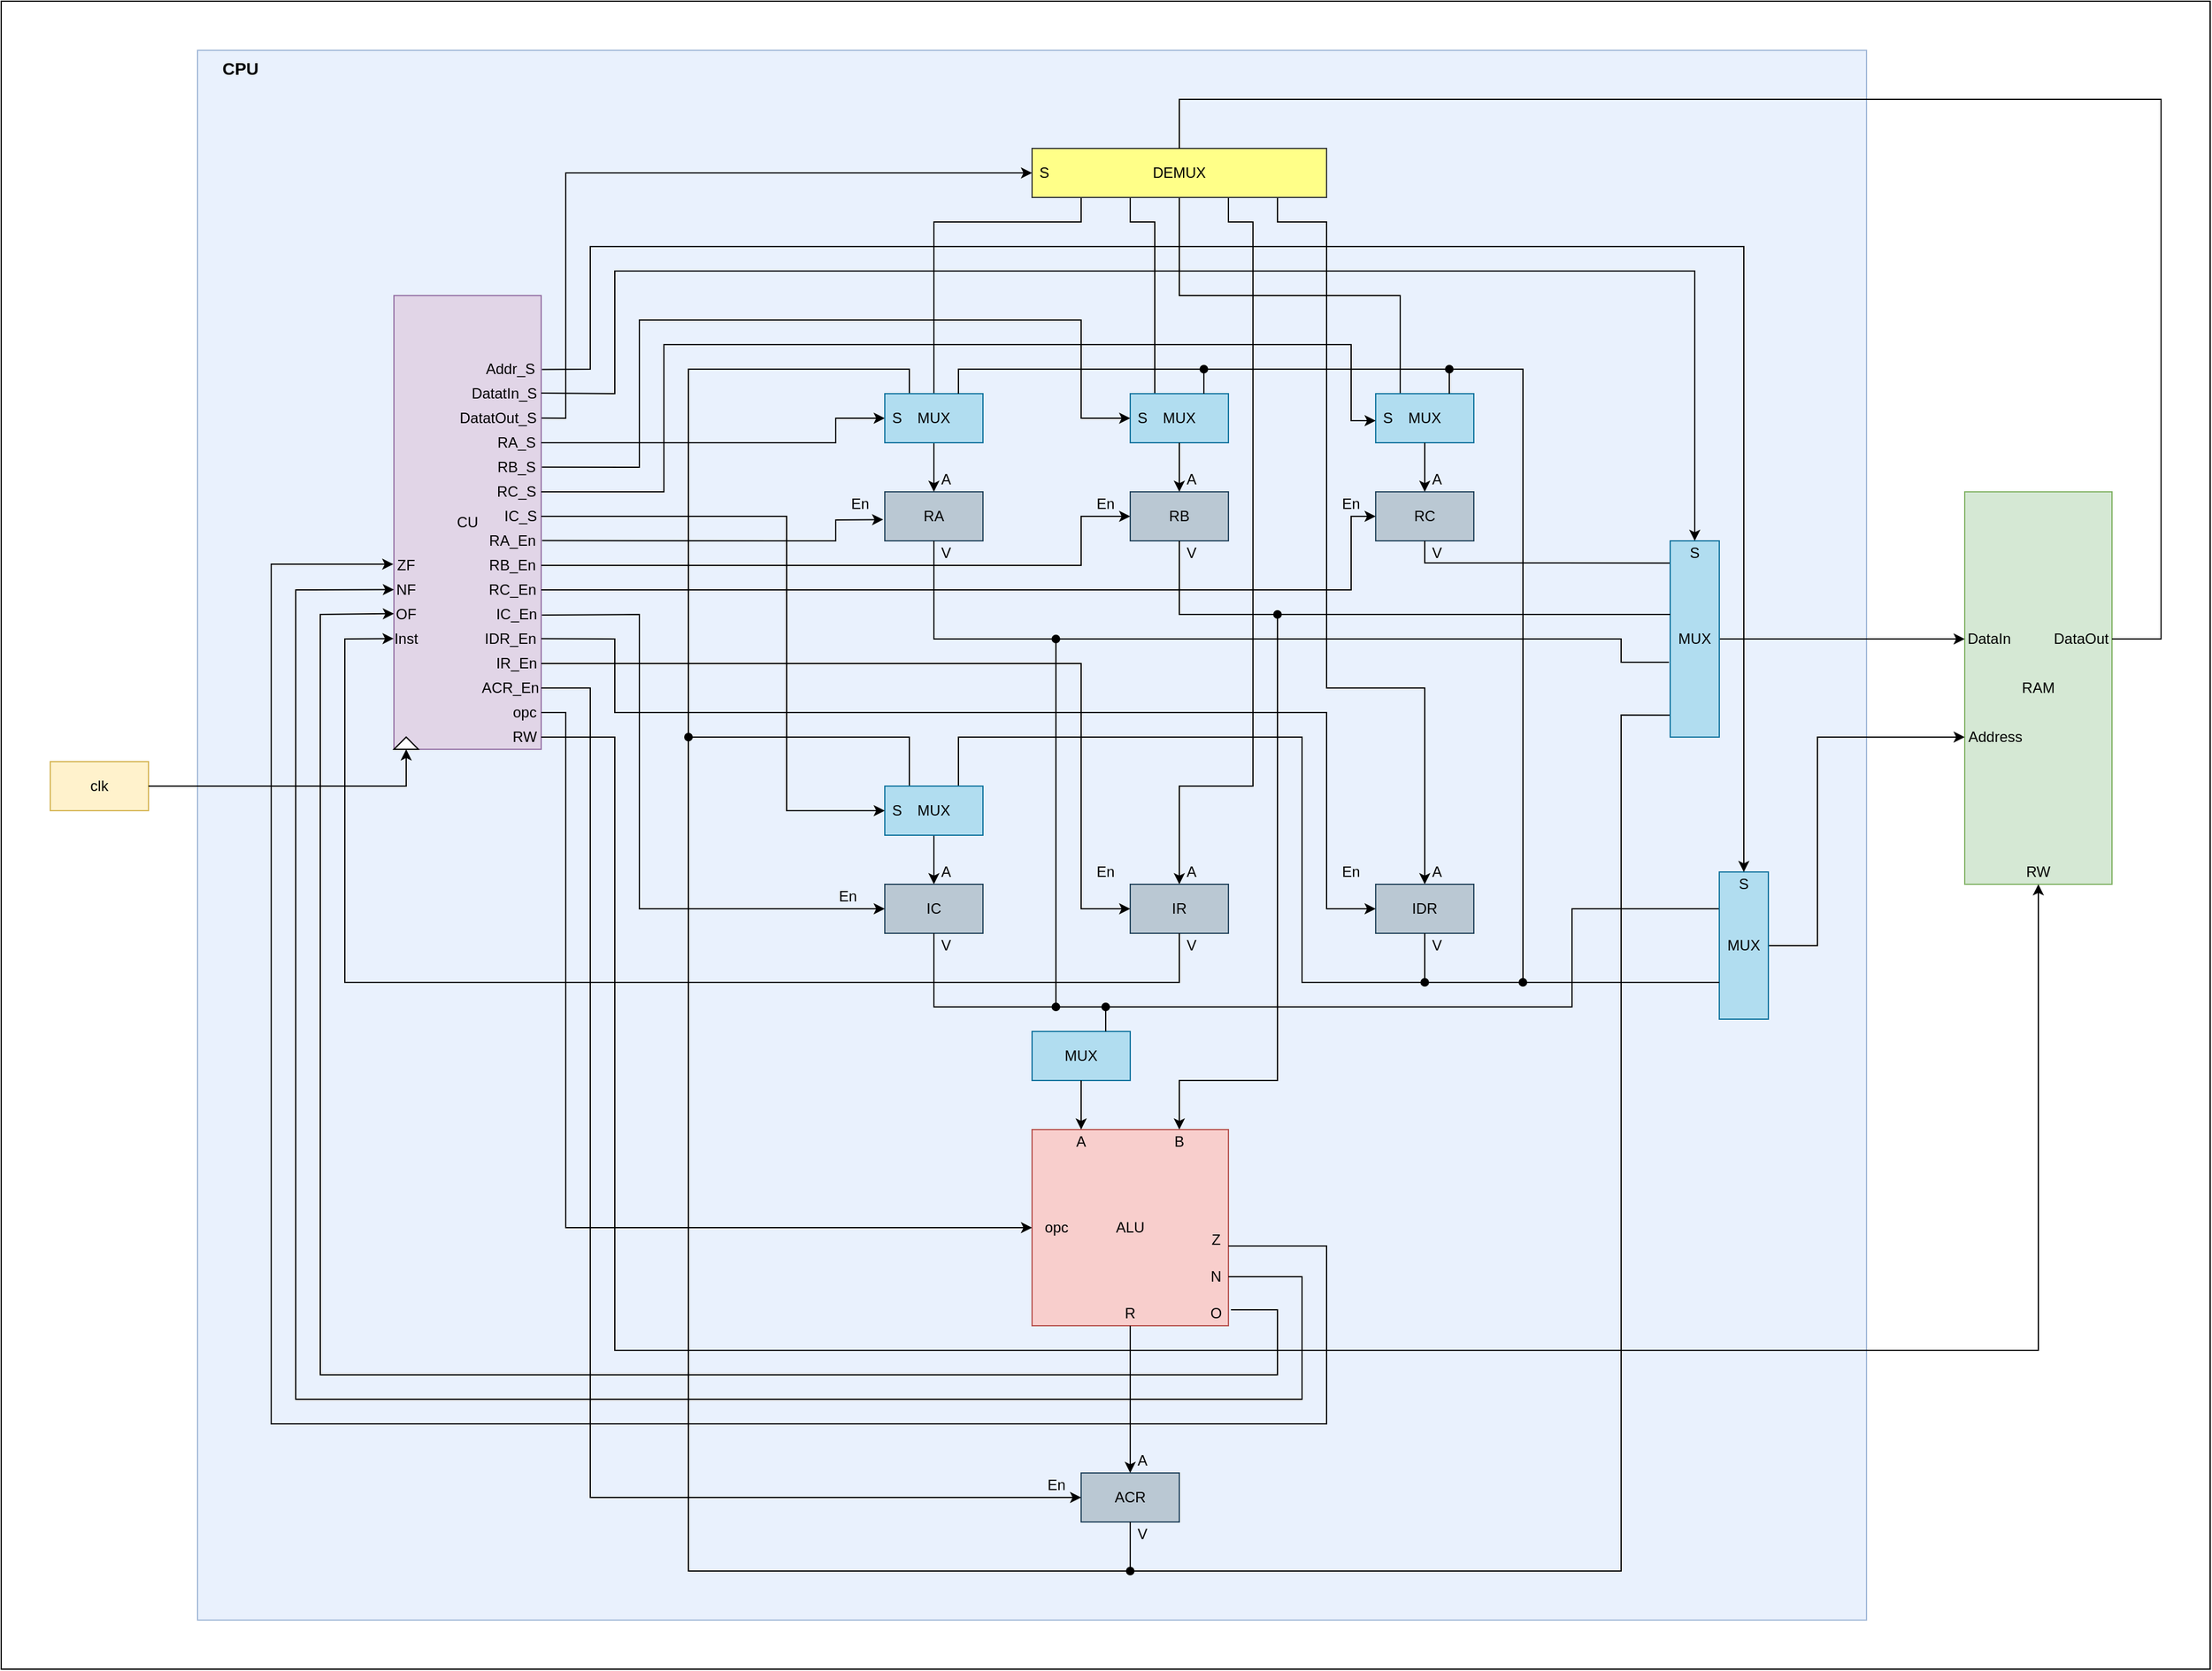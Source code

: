 <mxfile version="13.10.8" type="device"><diagram id="ryRz4POk_qp3t2i8IfM6" name="Page-1"><mxGraphModel dx="3731" dy="3226" grid="1" gridSize="10" guides="1" tooltips="1" connect="1" arrows="1" fold="1" page="1" pageScale="2" pageWidth="850" pageHeight="1100" math="0" shadow="0"><root><mxCell id="0"/><mxCell id="1" parent="0"/><mxCell id="fBEWL9ri3IQQsQJzQIdk-191" value="" style="rounded=0;whiteSpace=wrap;html=1;fillColor=none;gradientColor=none;" parent="1" vertex="1"><mxGeometry x="-200" y="-200" width="1800" height="1360" as="geometry"/></mxCell><mxCell id="fBEWL9ri3IQQsQJzQIdk-189" value="" style="rounded=0;whiteSpace=wrap;html=1;fillColor=#dae8fc;strokeColor=#6c8ebf;opacity=60;" parent="1" vertex="1"><mxGeometry x="-40" y="-160" width="1360" height="1280" as="geometry"/></mxCell><mxCell id="fBEWL9ri3IQQsQJzQIdk-173" value="" style="rounded=0;whiteSpace=wrap;html=1;fillColor=#fff2cc;strokeColor=#d6b656;" parent="1" vertex="1"><mxGeometry x="-160" y="420" width="80" height="40" as="geometry"/></mxCell><mxCell id="fBEWL9ri3IQQsQJzQIdk-1" value="" style="rounded=0;whiteSpace=wrap;html=1;fillColor=#e1d5e7;strokeColor=#9673a6;" parent="1" vertex="1"><mxGeometry x="120" y="40" width="120" height="370" as="geometry"/></mxCell><mxCell id="fBEWL9ri3IQQsQJzQIdk-2" value="CU" style="text;html=1;strokeColor=none;fillColor=none;align=center;verticalAlign=middle;whiteSpace=wrap;rounded=0;" parent="1" vertex="1"><mxGeometry x="160" y="215" width="40" height="20" as="geometry"/></mxCell><mxCell id="fBEWL9ri3IQQsQJzQIdk-3" value="" style="triangle;whiteSpace=wrap;html=1;direction=north;" parent="1" vertex="1"><mxGeometry x="120" y="400" width="20" height="10" as="geometry"/></mxCell><mxCell id="fBEWL9ri3IQQsQJzQIdk-4" value="" style="endArrow=classic;html=1;rounded=0;entryX=0;entryY=0.5;entryDx=0;entryDy=0;exitX=1;exitY=0.5;exitDx=0;exitDy=0;" parent="1" source="fBEWL9ri3IQQsQJzQIdk-173" target="fBEWL9ri3IQQsQJzQIdk-3" edge="1"><mxGeometry width="50" height="50" relative="1" as="geometry"><mxPoint x="-40" y="440" as="sourcePoint"/><mxPoint x="120" y="410" as="targetPoint"/><Array as="points"><mxPoint x="130" y="440"/></Array></mxGeometry></mxCell><mxCell id="fBEWL9ri3IQQsQJzQIdk-5" value="clk" style="text;html=1;strokeColor=none;fillColor=none;align=center;verticalAlign=middle;whiteSpace=wrap;rounded=0;" parent="1" vertex="1"><mxGeometry x="-140" y="430" width="40" height="20" as="geometry"/></mxCell><mxCell id="fBEWL9ri3IQQsQJzQIdk-6" value="" style="rounded=0;whiteSpace=wrap;html=1;fillColor=#bac8d3;strokeColor=#23445d;" parent="1" vertex="1"><mxGeometry x="520" y="200" width="80" height="40" as="geometry"/></mxCell><mxCell id="fBEWL9ri3IQQsQJzQIdk-7" value="RA" style="text;html=1;strokeColor=none;fillColor=none;align=center;verticalAlign=middle;whiteSpace=wrap;rounded=0;" parent="1" vertex="1"><mxGeometry x="540" y="210" width="40" height="20" as="geometry"/></mxCell><mxCell id="fBEWL9ri3IQQsQJzQIdk-10" value="" style="endArrow=classic;html=1;entryX=0;entryY=0.5;entryDx=0;entryDy=0;rounded=0;" parent="1" target="Wjq5VvAP2HkVmWKXnLt0-2" edge="1"><mxGeometry width="50" height="50" relative="1" as="geometry"><mxPoint x="240" y="160" as="sourcePoint"/><mxPoint x="450" y="370" as="targetPoint"/><Array as="points"><mxPoint x="480" y="160"/><mxPoint x="480" y="140"/></Array></mxGeometry></mxCell><mxCell id="fBEWL9ri3IQQsQJzQIdk-38" value="" style="rounded=0;whiteSpace=wrap;html=1;fillColor=#f8cecc;strokeColor=#b85450;" parent="1" vertex="1"><mxGeometry x="640" y="720" width="160" height="160" as="geometry"/></mxCell><mxCell id="fBEWL9ri3IQQsQJzQIdk-39" value="ALU" style="text;html=1;strokeColor=none;fillColor=none;align=center;verticalAlign=middle;whiteSpace=wrap;rounded=0;" parent="1" vertex="1"><mxGeometry x="700" y="790" width="40" height="20" as="geometry"/></mxCell><mxCell id="fBEWL9ri3IQQsQJzQIdk-40" value="" style="rounded=0;whiteSpace=wrap;html=1;fillColor=#bac8d3;strokeColor=#23445d;" parent="1" vertex="1"><mxGeometry x="680" y="1000" width="80" height="40" as="geometry"/></mxCell><mxCell id="fBEWL9ri3IQQsQJzQIdk-41" value="ACR" style="text;html=1;strokeColor=none;fillColor=none;align=center;verticalAlign=middle;whiteSpace=wrap;rounded=0;" parent="1" vertex="1"><mxGeometry x="700" y="1010" width="40" height="20" as="geometry"/></mxCell><mxCell id="fBEWL9ri3IQQsQJzQIdk-42" value="" style="endArrow=classic;html=1;entryX=0;entryY=0.5;entryDx=0;entryDy=0;rounded=0;exitX=1;exitY=0.5;exitDx=0;exitDy=0;" parent="1" source="fBEWL9ri3IQQsQJzQIdk-201" target="fBEWL9ri3IQQsQJzQIdk-40" edge="1"><mxGeometry width="50" height="50" relative="1" as="geometry"><mxPoint x="250" y="390" as="sourcePoint"/><mxPoint x="610" y="1130" as="targetPoint"/><Array as="points"><mxPoint x="280" y="360"/><mxPoint x="280" y="1020"/></Array></mxGeometry></mxCell><mxCell id="fBEWL9ri3IQQsQJzQIdk-43" value="" style="endArrow=classic;html=1;entryX=0.5;entryY=0;entryDx=0;entryDy=0;exitX=0.5;exitY=1;exitDx=0;exitDy=0;" parent="1" source="fBEWL9ri3IQQsQJzQIdk-38" target="fBEWL9ri3IQQsQJzQIdk-40" edge="1"><mxGeometry width="50" height="50" relative="1" as="geometry"><mxPoint x="720" y="920" as="sourcePoint"/><mxPoint x="610" y="1130" as="targetPoint"/></mxGeometry></mxCell><mxCell id="fBEWL9ri3IQQsQJzQIdk-44" value="" style="endArrow=none;html=1;exitX=0.5;exitY=1;exitDx=0;exitDy=0;endFill=0;rounded=0;entryX=0.25;entryY=0;entryDx=0;entryDy=0;" parent="1" source="fBEWL9ri3IQQsQJzQIdk-40" target="Wjq5VvAP2HkVmWKXnLt0-2" edge="1"><mxGeometry width="50" height="50" relative="1" as="geometry"><mxPoint x="560" y="1180" as="sourcePoint"/><mxPoint x="550" y="120" as="targetPoint"/><Array as="points"><mxPoint x="720" y="1080"/><mxPoint x="360" y="1080"/><mxPoint x="360" y="100"/><mxPoint x="540" y="100"/></Array></mxGeometry></mxCell><mxCell id="fBEWL9ri3IQQsQJzQIdk-47" value="" style="endArrow=classic;html=1;entryX=0;entryY=0.5;entryDx=0;entryDy=0;rounded=0;exitX=1;exitY=0.5;exitDx=0;exitDy=0;" parent="1" source="fBEWL9ri3IQQsQJzQIdk-202" target="fBEWL9ri3IQQsQJzQIdk-38" edge="1"><mxGeometry width="50" height="50" relative="1" as="geometry"><mxPoint x="240" y="360" as="sourcePoint"/><mxPoint x="720" y="700" as="targetPoint"/><Array as="points"><mxPoint x="260" y="380"/><mxPoint x="260" y="800"/></Array></mxGeometry></mxCell><mxCell id="fBEWL9ri3IQQsQJzQIdk-48" value="" style="rounded=0;whiteSpace=wrap;html=1;fillColor=#d5e8d4;strokeColor=#82b366;" parent="1" vertex="1"><mxGeometry x="1400" y="200" width="120" height="320" as="geometry"/></mxCell><mxCell id="fBEWL9ri3IQQsQJzQIdk-49" value="" style="endArrow=classic;html=1;rounded=0;entryX=0;entryY=0.5;entryDx=0;entryDy=0;" parent="1" target="fBEWL9ri3IQQsQJzQIdk-112" edge="1"><mxGeometry width="50" height="50" relative="1" as="geometry"><mxPoint x="1200" y="320" as="sourcePoint"/><mxPoint x="1339" y="320" as="targetPoint"/><Array as="points"><mxPoint x="1200" y="320"/><mxPoint x="1240" y="320"/></Array></mxGeometry></mxCell><mxCell id="fBEWL9ri3IQQsQJzQIdk-53" value="RAM" style="text;html=1;strokeColor=none;fillColor=none;align=center;verticalAlign=middle;whiteSpace=wrap;rounded=0;" parent="1" vertex="1"><mxGeometry x="1440" y="350" width="40" height="20" as="geometry"/></mxCell><mxCell id="fBEWL9ri3IQQsQJzQIdk-54" value="A" style="text;html=1;strokeColor=none;fillColor=none;align=center;verticalAlign=middle;whiteSpace=wrap;rounded=0;" parent="1" vertex="1"><mxGeometry x="550" y="180" width="40" height="20" as="geometry"/></mxCell><mxCell id="fBEWL9ri3IQQsQJzQIdk-56" value="En" style="text;html=1;strokeColor=none;fillColor=none;align=center;verticalAlign=middle;whiteSpace=wrap;rounded=0;" parent="1" vertex="1"><mxGeometry x="480" y="200" width="40" height="20" as="geometry"/></mxCell><mxCell id="fBEWL9ri3IQQsQJzQIdk-57" value="" style="rounded=0;whiteSpace=wrap;html=1;fillColor=#bac8d3;strokeColor=#23445d;" parent="1" vertex="1"><mxGeometry x="720" y="200" width="80" height="40" as="geometry"/></mxCell><mxCell id="fBEWL9ri3IQQsQJzQIdk-58" value="RB" style="text;html=1;strokeColor=none;fillColor=none;align=center;verticalAlign=middle;whiteSpace=wrap;rounded=0;" parent="1" vertex="1"><mxGeometry x="740" y="210" width="40" height="20" as="geometry"/></mxCell><mxCell id="fBEWL9ri3IQQsQJzQIdk-59" value="" style="endArrow=classic;html=1;entryX=0;entryY=0.5;entryDx=0;entryDy=0;rounded=0;exitX=1;exitY=0.5;exitDx=0;exitDy=0;" parent="1" source="Wjq5VvAP2HkVmWKXnLt0-12" target="fBEWL9ri3IQQsQJzQIdk-57" edge="1"><mxGeometry width="50" height="50" relative="1" as="geometry"><mxPoint x="320" y="290" as="sourcePoint"/><mxPoint x="650" y="370" as="targetPoint"/><Array as="points"><mxPoint x="390" y="260"/><mxPoint x="680" y="260"/><mxPoint x="680" y="220"/></Array></mxGeometry></mxCell><mxCell id="fBEWL9ri3IQQsQJzQIdk-60" value="" style="endArrow=none;html=1;entryX=0.25;entryY=0;entryDx=0;entryDy=0;rounded=0;endFill=0;" parent="1" target="Wjq5VvAP2HkVmWKXnLt0-19" edge="1"><mxGeometry width="50" height="50" relative="1" as="geometry"><mxPoint x="720" y="-40" as="sourcePoint"/><mxPoint x="650" y="370" as="targetPoint"/><Array as="points"><mxPoint x="720" y="-20"/><mxPoint x="740" y="-20"/><mxPoint x="740" y="100"/></Array></mxGeometry></mxCell><mxCell id="fBEWL9ri3IQQsQJzQIdk-62" value="A" style="text;html=1;strokeColor=none;fillColor=none;align=center;verticalAlign=middle;whiteSpace=wrap;rounded=0;" parent="1" vertex="1"><mxGeometry x="750" y="180" width="40" height="20" as="geometry"/></mxCell><mxCell id="fBEWL9ri3IQQsQJzQIdk-64" value="En" style="text;html=1;strokeColor=none;fillColor=none;align=center;verticalAlign=middle;whiteSpace=wrap;rounded=0;" parent="1" vertex="1"><mxGeometry x="680" y="200" width="40" height="20" as="geometry"/></mxCell><mxCell id="fBEWL9ri3IQQsQJzQIdk-65" value="" style="rounded=0;whiteSpace=wrap;html=1;fillColor=#bac8d3;strokeColor=#23445d;" parent="1" vertex="1"><mxGeometry x="920" y="200" width="80" height="40" as="geometry"/></mxCell><mxCell id="fBEWL9ri3IQQsQJzQIdk-66" value="RC" style="text;html=1;strokeColor=none;fillColor=none;align=center;verticalAlign=middle;whiteSpace=wrap;rounded=0;" parent="1" vertex="1"><mxGeometry x="940" y="210" width="40" height="20" as="geometry"/></mxCell><mxCell id="fBEWL9ri3IQQsQJzQIdk-68" value="" style="endArrow=none;html=1;entryX=0.25;entryY=0;entryDx=0;entryDy=0;rounded=0;endFill=0;" parent="1" target="Wjq5VvAP2HkVmWKXnLt0-27" edge="1"><mxGeometry width="50" height="50" relative="1" as="geometry"><mxPoint x="760" y="-40" as="sourcePoint"/><mxPoint x="850" y="370" as="targetPoint"/><Array as="points"><mxPoint x="760" y="40"/><mxPoint x="940" y="40"/></Array></mxGeometry></mxCell><mxCell id="fBEWL9ri3IQQsQJzQIdk-69" value="" style="endArrow=none;html=1;exitX=0.5;exitY=1;exitDx=0;exitDy=0;entryX=0;entryY=0.113;entryDx=0;entryDy=0;entryPerimeter=0;rounded=0;endFill=0;" parent="1" source="fBEWL9ri3IQQsQJzQIdk-65" target="fBEWL9ri3IQQsQJzQIdk-149" edge="1"><mxGeometry width="50" height="50" relative="1" as="geometry"><mxPoint x="800" y="420" as="sourcePoint"/><mxPoint x="960" y="280" as="targetPoint"/><Array as="points"><mxPoint x="960" y="258"/></Array></mxGeometry></mxCell><mxCell id="fBEWL9ri3IQQsQJzQIdk-70" value="A" style="text;html=1;strokeColor=none;fillColor=none;align=center;verticalAlign=middle;whiteSpace=wrap;rounded=0;" parent="1" vertex="1"><mxGeometry x="950" y="180" width="40" height="20" as="geometry"/></mxCell><mxCell id="fBEWL9ri3IQQsQJzQIdk-71" value="V" style="text;html=1;strokeColor=none;fillColor=none;align=center;verticalAlign=middle;whiteSpace=wrap;rounded=0;" parent="1" vertex="1"><mxGeometry x="950" y="240" width="40" height="20" as="geometry"/></mxCell><mxCell id="fBEWL9ri3IQQsQJzQIdk-72" value="En" style="text;html=1;strokeColor=none;fillColor=none;align=center;verticalAlign=middle;whiteSpace=wrap;rounded=0;" parent="1" vertex="1"><mxGeometry x="880" y="200" width="40" height="20" as="geometry"/></mxCell><mxCell id="fBEWL9ri3IQQsQJzQIdk-73" value="" style="rounded=0;whiteSpace=wrap;html=1;fillColor=#bac8d3;strokeColor=#23445d;" parent="1" vertex="1"><mxGeometry x="520" y="520" width="80" height="40" as="geometry"/></mxCell><mxCell id="fBEWL9ri3IQQsQJzQIdk-74" value="IC" style="text;html=1;strokeColor=none;fillColor=none;align=center;verticalAlign=middle;whiteSpace=wrap;rounded=0;" parent="1" vertex="1"><mxGeometry x="540" y="530" width="40" height="20" as="geometry"/></mxCell><mxCell id="fBEWL9ri3IQQsQJzQIdk-75" value="" style="endArrow=classic;html=1;entryX=0;entryY=0.5;entryDx=0;entryDy=0;rounded=0;exitX=1.005;exitY=0.704;exitDx=0;exitDy=0;exitPerimeter=0;" parent="1" source="fBEWL9ri3IQQsQJzQIdk-1" target="fBEWL9ri3IQQsQJzQIdk-73" edge="1"><mxGeometry width="50" height="50" relative="1" as="geometry"><mxPoint x="260" y="310" as="sourcePoint"/><mxPoint x="450" y="690" as="targetPoint"/><Array as="points"><mxPoint x="320" y="300"/><mxPoint x="320" y="540"/></Array></mxGeometry></mxCell><mxCell id="fBEWL9ri3IQQsQJzQIdk-76" value="" style="endArrow=classic;html=1;entryX=0.5;entryY=0;entryDx=0;entryDy=0;rounded=0;startArrow=none;startFill=0;" parent="1" target="fBEWL9ri3IQQsQJzQIdk-73" edge="1"><mxGeometry width="50" height="50" relative="1" as="geometry"><mxPoint x="560" y="480" as="sourcePoint"/><mxPoint x="450" y="690" as="targetPoint"/><Array as="points"><mxPoint x="560" y="480"/></Array></mxGeometry></mxCell><mxCell id="fBEWL9ri3IQQsQJzQIdk-78" value="A" style="text;html=1;strokeColor=none;fillColor=none;align=center;verticalAlign=middle;whiteSpace=wrap;rounded=0;" parent="1" vertex="1"><mxGeometry x="550" y="500" width="40" height="20" as="geometry"/></mxCell><mxCell id="fBEWL9ri3IQQsQJzQIdk-79" value="V" style="text;html=1;strokeColor=none;fillColor=none;align=center;verticalAlign=middle;whiteSpace=wrap;rounded=0;" parent="1" vertex="1"><mxGeometry x="550" y="560" width="40" height="20" as="geometry"/></mxCell><mxCell id="fBEWL9ri3IQQsQJzQIdk-80" value="En" style="text;html=1;strokeColor=none;fillColor=none;align=center;verticalAlign=middle;whiteSpace=wrap;rounded=0;" parent="1" vertex="1"><mxGeometry x="470" y="520" width="40" height="20" as="geometry"/></mxCell><mxCell id="fBEWL9ri3IQQsQJzQIdk-81" value="" style="rounded=0;whiteSpace=wrap;html=1;fillColor=#bac8d3;strokeColor=#23445d;" parent="1" vertex="1"><mxGeometry x="720" y="520" width="80" height="40" as="geometry"/></mxCell><mxCell id="fBEWL9ri3IQQsQJzQIdk-82" value="IR" style="text;html=1;strokeColor=none;fillColor=none;align=center;verticalAlign=middle;whiteSpace=wrap;rounded=0;" parent="1" vertex="1"><mxGeometry x="740" y="530" width="40" height="20" as="geometry"/></mxCell><mxCell id="fBEWL9ri3IQQsQJzQIdk-83" value="" style="endArrow=classic;html=1;entryX=0;entryY=0.5;entryDx=0;entryDy=0;rounded=0;" parent="1" target="fBEWL9ri3IQQsQJzQIdk-81" edge="1"><mxGeometry width="50" height="50" relative="1" as="geometry"><mxPoint x="240" y="340" as="sourcePoint"/><mxPoint x="650" y="690" as="targetPoint"/><Array as="points"><mxPoint x="330" y="340"/><mxPoint x="470" y="340"/><mxPoint x="680" y="340"/><mxPoint x="680" y="540"/></Array></mxGeometry></mxCell><mxCell id="fBEWL9ri3IQQsQJzQIdk-84" value="" style="endArrow=classic;html=1;entryX=0.5;entryY=0;entryDx=0;entryDy=0;rounded=0;" parent="1" target="fBEWL9ri3IQQsQJzQIdk-81" edge="1"><mxGeometry width="50" height="50" relative="1" as="geometry"><mxPoint x="800" y="-40" as="sourcePoint"/><mxPoint x="650" y="690" as="targetPoint"/><Array as="points"><mxPoint x="800" y="-20"/><mxPoint x="820" y="-20"/><mxPoint x="820" y="440"/><mxPoint x="760" y="440"/></Array></mxGeometry></mxCell><mxCell id="fBEWL9ri3IQQsQJzQIdk-85" value="" style="endArrow=none;html=1;exitX=0.25;exitY=0;exitDx=0;exitDy=0;rounded=0;endFill=0;entryX=0;entryY=0.25;entryDx=0;entryDy=0;" parent="1" source="fBEWL9ri3IQQsQJzQIdk-79" target="fBEWL9ri3IQQsQJzQIdk-157" edge="1"><mxGeometry width="50" height="50" relative="1" as="geometry"><mxPoint x="600" y="740" as="sourcePoint"/><mxPoint x="1160" y="490" as="targetPoint"/><Array as="points"><mxPoint x="560" y="620"/><mxPoint x="1080" y="620"/><mxPoint x="1080" y="540"/></Array></mxGeometry></mxCell><mxCell id="fBEWL9ri3IQQsQJzQIdk-86" value="A" style="text;html=1;strokeColor=none;fillColor=none;align=center;verticalAlign=middle;whiteSpace=wrap;rounded=0;" parent="1" vertex="1"><mxGeometry x="750" y="500" width="40" height="20" as="geometry"/></mxCell><mxCell id="fBEWL9ri3IQQsQJzQIdk-87" value="V" style="text;html=1;strokeColor=none;fillColor=none;align=center;verticalAlign=middle;whiteSpace=wrap;rounded=0;" parent="1" vertex="1"><mxGeometry x="750" y="560" width="40" height="20" as="geometry"/></mxCell><mxCell id="fBEWL9ri3IQQsQJzQIdk-88" value="En" style="text;html=1;strokeColor=none;fillColor=none;align=center;verticalAlign=middle;whiteSpace=wrap;rounded=0;" parent="1" vertex="1"><mxGeometry x="680" y="500" width="40" height="20" as="geometry"/></mxCell><mxCell id="fBEWL9ri3IQQsQJzQIdk-89" value="" style="rounded=0;whiteSpace=wrap;html=1;fillColor=#bac8d3;strokeColor=#23445d;" parent="1" vertex="1"><mxGeometry x="920" y="520" width="80" height="40" as="geometry"/></mxCell><mxCell id="fBEWL9ri3IQQsQJzQIdk-90" value="IDR" style="text;html=1;strokeColor=none;fillColor=none;align=center;verticalAlign=middle;whiteSpace=wrap;rounded=0;" parent="1" vertex="1"><mxGeometry x="940" y="530" width="40" height="20" as="geometry"/></mxCell><mxCell id="fBEWL9ri3IQQsQJzQIdk-92" value="" style="endArrow=classic;html=1;entryX=0.5;entryY=0;entryDx=0;entryDy=0;rounded=0;" parent="1" target="fBEWL9ri3IQQsQJzQIdk-89" edge="1"><mxGeometry width="50" height="50" relative="1" as="geometry"><mxPoint x="840" y="-40" as="sourcePoint"/><mxPoint x="850" y="690" as="targetPoint"/><Array as="points"><mxPoint x="840" y="-20"/><mxPoint x="880" y="-20"/><mxPoint x="880"/><mxPoint x="880" y="360"/><mxPoint x="960" y="360"/></Array></mxGeometry></mxCell><mxCell id="fBEWL9ri3IQQsQJzQIdk-94" value="A" style="text;html=1;strokeColor=none;fillColor=none;align=center;verticalAlign=middle;whiteSpace=wrap;rounded=0;" parent="1" vertex="1"><mxGeometry x="950" y="500" width="40" height="20" as="geometry"/></mxCell><mxCell id="fBEWL9ri3IQQsQJzQIdk-95" value="V" style="text;html=1;strokeColor=none;fillColor=none;align=center;verticalAlign=middle;whiteSpace=wrap;rounded=0;" parent="1" vertex="1"><mxGeometry x="950" y="560" width="40" height="20" as="geometry"/></mxCell><mxCell id="fBEWL9ri3IQQsQJzQIdk-96" value="En" style="text;html=1;strokeColor=none;fillColor=none;align=center;verticalAlign=middle;whiteSpace=wrap;rounded=0;" parent="1" vertex="1"><mxGeometry x="880" y="500" width="40" height="20" as="geometry"/></mxCell><mxCell id="fBEWL9ri3IQQsQJzQIdk-97" value="En" style="text;html=1;strokeColor=none;fillColor=none;align=center;verticalAlign=middle;whiteSpace=wrap;rounded=0;" parent="1" vertex="1"><mxGeometry x="640" y="1000" width="40" height="20" as="geometry"/></mxCell><mxCell id="fBEWL9ri3IQQsQJzQIdk-98" value="A" style="text;html=1;strokeColor=none;fillColor=none;align=center;verticalAlign=middle;whiteSpace=wrap;rounded=0;" parent="1" vertex="1"><mxGeometry x="710" y="980" width="40" height="20" as="geometry"/></mxCell><mxCell id="fBEWL9ri3IQQsQJzQIdk-99" value="A" style="text;html=1;strokeColor=none;fillColor=none;align=center;verticalAlign=middle;whiteSpace=wrap;rounded=0;" parent="1" vertex="1"><mxGeometry x="660" y="720" width="40" height="20" as="geometry"/></mxCell><mxCell id="fBEWL9ri3IQQsQJzQIdk-100" value="B" style="text;html=1;strokeColor=none;fillColor=none;align=center;verticalAlign=middle;whiteSpace=wrap;rounded=0;" parent="1" vertex="1"><mxGeometry x="740" y="720" width="40" height="20" as="geometry"/></mxCell><mxCell id="fBEWL9ri3IQQsQJzQIdk-101" value="opc" style="text;html=1;strokeColor=none;fillColor=none;align=center;verticalAlign=middle;whiteSpace=wrap;rounded=0;" parent="1" vertex="1"><mxGeometry x="640" y="790" width="40" height="20" as="geometry"/></mxCell><mxCell id="fBEWL9ri3IQQsQJzQIdk-102" value="R" style="text;html=1;strokeColor=none;fillColor=none;align=center;verticalAlign=middle;whiteSpace=wrap;rounded=0;" parent="1" vertex="1"><mxGeometry x="700" y="860" width="40" height="20" as="geometry"/></mxCell><mxCell id="fBEWL9ri3IQQsQJzQIdk-106" value="" style="endArrow=classic;html=1;exitX=1;exitY=0.594;exitDx=0;exitDy=0;exitPerimeter=0;rounded=0;entryX=-0.004;entryY=0.592;entryDx=0;entryDy=0;entryPerimeter=0;" parent="1" source="fBEWL9ri3IQQsQJzQIdk-38" target="fBEWL9ri3IQQsQJzQIdk-1" edge="1"><mxGeometry width="50" height="50" relative="1" as="geometry"><mxPoint x="770" y="680" as="sourcePoint"/><mxPoint x="80" y="259" as="targetPoint"/><Array as="points"><mxPoint x="880" y="815"/><mxPoint x="880" y="960"/><mxPoint x="20" y="960"/><mxPoint x="20" y="259"/></Array></mxGeometry></mxCell><mxCell id="fBEWL9ri3IQQsQJzQIdk-107" value="" style="endArrow=classic;html=1;exitX=1;exitY=0.75;exitDx=0;exitDy=0;rounded=0;entryX=0;entryY=0.648;entryDx=0;entryDy=0;entryPerimeter=0;" parent="1" source="fBEWL9ri3IQQsQJzQIdk-38" target="fBEWL9ri3IQQsQJzQIdk-1" edge="1"><mxGeometry width="50" height="50" relative="1" as="geometry"><mxPoint x="770" y="680" as="sourcePoint"/><mxPoint x="70" y="290" as="targetPoint"/><Array as="points"><mxPoint x="860" y="840"/><mxPoint x="860" y="940"/><mxPoint x="40" y="940"/><mxPoint x="40" y="280"/></Array></mxGeometry></mxCell><mxCell id="fBEWL9ri3IQQsQJzQIdk-108" value="" style="endArrow=classic;html=1;exitX=1.013;exitY=0.919;exitDx=0;exitDy=0;exitPerimeter=0;rounded=0;entryX=0;entryY=0.701;entryDx=0;entryDy=0;entryPerimeter=0;" parent="1" source="fBEWL9ri3IQQsQJzQIdk-38" target="fBEWL9ri3IQQsQJzQIdk-1" edge="1"><mxGeometry width="50" height="50" relative="1" as="geometry"><mxPoint x="770" y="680" as="sourcePoint"/><mxPoint x="100" y="300" as="targetPoint"/><Array as="points"><mxPoint x="840" y="867"/><mxPoint x="840" y="920"/><mxPoint x="60" y="920"/><mxPoint x="60" y="300"/></Array></mxGeometry></mxCell><mxCell id="fBEWL9ri3IQQsQJzQIdk-109" value="Z" style="text;html=1;strokeColor=none;fillColor=none;align=center;verticalAlign=middle;whiteSpace=wrap;rounded=0;" parent="1" vertex="1"><mxGeometry x="770" y="800" width="40" height="20" as="geometry"/></mxCell><mxCell id="fBEWL9ri3IQQsQJzQIdk-110" value="N" style="text;html=1;strokeColor=none;fillColor=none;align=center;verticalAlign=middle;whiteSpace=wrap;rounded=0;" parent="1" vertex="1"><mxGeometry x="770" y="830" width="40" height="20" as="geometry"/></mxCell><mxCell id="fBEWL9ri3IQQsQJzQIdk-111" value="O" style="text;html=1;strokeColor=none;fillColor=none;align=center;verticalAlign=middle;whiteSpace=wrap;rounded=0;" parent="1" vertex="1"><mxGeometry x="770" y="860" width="40" height="20" as="geometry"/></mxCell><mxCell id="fBEWL9ri3IQQsQJzQIdk-112" value="DataIn" style="text;html=1;strokeColor=none;fillColor=none;align=center;verticalAlign=middle;whiteSpace=wrap;rounded=0;" parent="1" vertex="1"><mxGeometry x="1400" y="310" width="40" height="20" as="geometry"/></mxCell><mxCell id="fBEWL9ri3IQQsQJzQIdk-113" value="Address" style="text;html=1;strokeColor=none;fillColor=none;align=center;verticalAlign=middle;whiteSpace=wrap;rounded=0;" parent="1" vertex="1"><mxGeometry x="1400" y="390" width="50" height="20" as="geometry"/></mxCell><mxCell id="fBEWL9ri3IQQsQJzQIdk-114" value="DataOut" style="text;html=1;strokeColor=none;fillColor=none;align=center;verticalAlign=middle;whiteSpace=wrap;rounded=0;" parent="1" vertex="1"><mxGeometry x="1470" y="310" width="50" height="20" as="geometry"/></mxCell><mxCell id="fBEWL9ri3IQQsQJzQIdk-118" value="" style="endArrow=classic;html=1;entryX=0.25;entryY=1;entryDx=0;entryDy=0;" parent="1" target="fBEWL9ri3IQQsQJzQIdk-54" edge="1"><mxGeometry width="50" height="50" relative="1" as="geometry"><mxPoint x="560" y="160" as="sourcePoint"/><mxPoint x="1000" y="340" as="targetPoint"/></mxGeometry></mxCell><mxCell id="fBEWL9ri3IQQsQJzQIdk-126" value="" style="endArrow=none;html=1;rounded=0;exitX=0.5;exitY=0;exitDx=0;exitDy=0;" parent="1" source="Wjq5VvAP2HkVmWKXnLt0-2" edge="1"><mxGeometry width="50" height="50" relative="1" as="geometry"><mxPoint x="570" y="120" as="sourcePoint"/><mxPoint x="680" y="-40" as="targetPoint"/><Array as="points"><mxPoint x="560" y="-20"/><mxPoint x="680" y="-20"/></Array></mxGeometry></mxCell><mxCell id="fBEWL9ri3IQQsQJzQIdk-127" value="" style="endArrow=none;html=1;startArrow=oval;startFill=1;entryX=0;entryY=0.888;entryDx=0;entryDy=0;rounded=0;entryPerimeter=0;" parent="1" target="fBEWL9ri3IQQsQJzQIdk-149" edge="1"><mxGeometry width="50" height="50" relative="1" as="geometry"><mxPoint x="720" y="1080" as="sourcePoint"/><mxPoint x="1090" y="1030" as="targetPoint"/><Array as="points"><mxPoint x="1120" y="1080"/><mxPoint x="1120" y="382"/></Array></mxGeometry></mxCell><mxCell id="fBEWL9ri3IQQsQJzQIdk-141" value="V" style="text;html=1;strokeColor=none;fillColor=none;align=center;verticalAlign=middle;whiteSpace=wrap;rounded=0;" parent="1" vertex="1"><mxGeometry x="750" y="240" width="40" height="20" as="geometry"/></mxCell><mxCell id="fBEWL9ri3IQQsQJzQIdk-144" value="V" style="text;html=1;strokeColor=none;fillColor=none;align=center;verticalAlign=middle;whiteSpace=wrap;rounded=0;" parent="1" vertex="1"><mxGeometry x="550" y="240" width="40" height="20" as="geometry"/></mxCell><mxCell id="fBEWL9ri3IQQsQJzQIdk-149" value="" style="rounded=0;whiteSpace=wrap;html=1;fillColor=#b1ddf0;strokeColor=#10739e;" parent="1" vertex="1"><mxGeometry x="1160" y="240" width="40" height="160" as="geometry"/></mxCell><mxCell id="fBEWL9ri3IQQsQJzQIdk-150" value="MUX" style="text;html=1;strokeColor=none;fillColor=none;align=center;verticalAlign=middle;whiteSpace=wrap;rounded=0;" parent="1" vertex="1"><mxGeometry x="1160" y="310" width="40" height="20" as="geometry"/></mxCell><mxCell id="fBEWL9ri3IQQsQJzQIdk-152" value="" style="endArrow=none;html=1;exitX=0.25;exitY=0;exitDx=0;exitDy=0;entryX=0;entryY=0.375;entryDx=0;entryDy=0;rounded=0;entryPerimeter=0;" parent="1" source="fBEWL9ri3IQQsQJzQIdk-141" target="fBEWL9ri3IQQsQJzQIdk-149" edge="1"><mxGeometry width="50" height="50" relative="1" as="geometry"><mxPoint x="880" y="520" as="sourcePoint"/><mxPoint x="930" y="470" as="targetPoint"/><Array as="points"><mxPoint x="760" y="300"/></Array></mxGeometry></mxCell><mxCell id="fBEWL9ri3IQQsQJzQIdk-153" value="" style="endArrow=none;html=1;exitX=0.25;exitY=0;exitDx=0;exitDy=0;rounded=0;entryX=-0.025;entryY=0.619;entryDx=0;entryDy=0;entryPerimeter=0;" parent="1" source="fBEWL9ri3IQQsQJzQIdk-144" target="fBEWL9ri3IQQsQJzQIdk-149" edge="1"><mxGeometry width="50" height="50" relative="1" as="geometry"><mxPoint x="880" y="520" as="sourcePoint"/><mxPoint x="1070" y="370" as="targetPoint"/><Array as="points"><mxPoint x="560" y="320"/><mxPoint x="1120" y="320"/><mxPoint x="1120" y="339"/></Array></mxGeometry></mxCell><mxCell id="fBEWL9ri3IQQsQJzQIdk-155" value="" style="endArrow=none;html=1;exitX=0;exitY=0.5;exitDx=0;exitDy=0;entryX=1;entryY=0.5;entryDx=0;entryDy=0;rounded=0;endFill=0;startArrow=classic;startFill=1;" parent="1" source="fBEWL9ri3IQQsQJzQIdk-113" target="fBEWL9ri3IQQsQJzQIdk-157" edge="1"><mxGeometry width="50" height="50" relative="1" as="geometry"><mxPoint x="880" y="380" as="sourcePoint"/><mxPoint x="1320" y="400" as="targetPoint"/><Array as="points"><mxPoint x="1280" y="400"/><mxPoint x="1280" y="570"/></Array></mxGeometry></mxCell><mxCell id="fBEWL9ri3IQQsQJzQIdk-156" value="RW" style="text;html=1;strokeColor=none;fillColor=none;align=center;verticalAlign=middle;whiteSpace=wrap;rounded=0;" parent="1" vertex="1"><mxGeometry x="1440" y="500" width="40" height="20" as="geometry"/></mxCell><mxCell id="fBEWL9ri3IQQsQJzQIdk-157" value="" style="rounded=0;whiteSpace=wrap;html=1;fillColor=#b1ddf0;strokeColor=#10739e;" parent="1" vertex="1"><mxGeometry x="1200" y="510" width="40" height="120" as="geometry"/></mxCell><mxCell id="fBEWL9ri3IQQsQJzQIdk-158" value="MUX" style="text;html=1;strokeColor=none;fillColor=none;align=center;verticalAlign=middle;whiteSpace=wrap;rounded=0;" parent="1" vertex="1"><mxGeometry x="1200" y="560" width="40" height="20" as="geometry"/></mxCell><mxCell id="fBEWL9ri3IQQsQJzQIdk-159" value="" style="endArrow=none;html=1;entryX=0.25;entryY=0;entryDx=0;entryDy=0;jumpStyle=none;rounded=0;exitX=0;exitY=0.75;exitDx=0;exitDy=0;" parent="1" source="fBEWL9ri3IQQsQJzQIdk-157" target="fBEWL9ri3IQQsQJzQIdk-95" edge="1"><mxGeometry width="50" height="50" relative="1" as="geometry"><mxPoint x="1140" y="530" as="sourcePoint"/><mxPoint x="820" y="490" as="targetPoint"/><Array as="points"><mxPoint x="1160" y="600"/><mxPoint x="960" y="600"/></Array></mxGeometry></mxCell><mxCell id="fBEWL9ri3IQQsQJzQIdk-161" value="" style="endArrow=classic;html=1;exitX=0.25;exitY=0;exitDx=0;exitDy=0;rounded=0;entryX=-0.002;entryY=0.756;entryDx=0;entryDy=0;entryPerimeter=0;" parent="1" source="fBEWL9ri3IQQsQJzQIdk-87" target="fBEWL9ri3IQQsQJzQIdk-1" edge="1"><mxGeometry width="50" height="50" relative="1" as="geometry"><mxPoint x="770" y="650" as="sourcePoint"/><mxPoint x="100" y="340" as="targetPoint"/><Array as="points"><mxPoint x="760" y="600"/><mxPoint x="80" y="600"/><mxPoint x="80" y="320"/></Array></mxGeometry></mxCell><mxCell id="fBEWL9ri3IQQsQJzQIdk-162" value="" style="endArrow=oval;html=1;rounded=0;startArrow=oval;startFill=1;endFill=1;" parent="1" edge="1"><mxGeometry width="50" height="50" relative="1" as="geometry"><mxPoint x="659.43" y="620" as="sourcePoint"/><mxPoint x="659.43" y="320" as="targetPoint"/><Array as="points"><mxPoint x="659.43" y="520"/></Array></mxGeometry></mxCell><mxCell id="fBEWL9ri3IQQsQJzQIdk-163" value="" style="endArrow=oval;html=1;endFill=1;exitX=0.5;exitY=0;exitDx=0;exitDy=0;rounded=0;startArrow=classic;startFill=1;" parent="1" source="fBEWL9ri3IQQsQJzQIdk-100" edge="1"><mxGeometry width="50" height="50" relative="1" as="geometry"><mxPoint x="840" y="680" as="sourcePoint"/><mxPoint x="840" y="300" as="targetPoint"/><Array as="points"><mxPoint x="760" y="680"/><mxPoint x="840" y="680"/></Array></mxGeometry></mxCell><mxCell id="fBEWL9ri3IQQsQJzQIdk-164" value="" style="rounded=0;whiteSpace=wrap;html=1;fillColor=#ffff88;strokeColor=#36393d;" parent="1" vertex="1"><mxGeometry x="640" y="-80" width="240" height="40" as="geometry"/></mxCell><mxCell id="fBEWL9ri3IQQsQJzQIdk-165" value="DEMUX" style="text;html=1;strokeColor=none;fillColor=none;align=center;verticalAlign=middle;whiteSpace=wrap;rounded=0;" parent="1" vertex="1"><mxGeometry x="740" y="-70" width="40" height="20" as="geometry"/></mxCell><mxCell id="fBEWL9ri3IQQsQJzQIdk-166" value="" style="endArrow=none;html=1;rounded=0;exitX=0.5;exitY=0;exitDx=0;exitDy=0;" parent="1" source="fBEWL9ri3IQQsQJzQIdk-164" edge="1"><mxGeometry width="50" height="50" relative="1" as="geometry"><mxPoint x="810" y="-100" as="sourcePoint"/><mxPoint x="1520" y="320" as="targetPoint"/><Array as="points"><mxPoint x="760" y="-120"/><mxPoint x="1560" y="-120"/><mxPoint x="1560" y="320"/></Array></mxGeometry></mxCell><mxCell id="fBEWL9ri3IQQsQJzQIdk-167" value="V" style="text;html=1;strokeColor=none;fillColor=none;align=center;verticalAlign=middle;whiteSpace=wrap;rounded=0;" parent="1" vertex="1"><mxGeometry x="710" y="1040" width="40" height="20" as="geometry"/></mxCell><mxCell id="fBEWL9ri3IQQsQJzQIdk-170" value="" style="endArrow=none;html=1;entryX=0.25;entryY=0;entryDx=0;entryDy=0;rounded=0;startArrow=oval;startFill=1;" parent="1" target="Wjq5VvAP2HkVmWKXnLt0-4" edge="1"><mxGeometry width="50" height="50" relative="1" as="geometry"><mxPoint x="360" y="400" as="sourcePoint"/><mxPoint x="550" y="455.25" as="targetPoint"/><Array as="points"><mxPoint x="540" y="400"/></Array></mxGeometry></mxCell><mxCell id="fBEWL9ri3IQQsQJzQIdk-171" value="" style="endArrow=oval;html=1;exitX=0.75;exitY=0;exitDx=0;exitDy=0;rounded=0;startArrow=none;startFill=0;endFill=1;" parent="1" source="Wjq5VvAP2HkVmWKXnLt0-4" edge="1"><mxGeometry width="50" height="50" relative="1" as="geometry"><mxPoint x="570" y="455.25" as="sourcePoint"/><mxPoint x="960" y="600" as="targetPoint"/><Array as="points"><mxPoint x="580" y="400"/><mxPoint x="860" y="400"/><mxPoint x="860" y="600"/></Array></mxGeometry></mxCell><mxCell id="fBEWL9ri3IQQsQJzQIdk-176" value="" style="endArrow=classic;html=1;entryX=0.5;entryY=0;entryDx=0;entryDy=0;rounded=0;exitX=1;exitY=0.215;exitDx=0;exitDy=0;exitPerimeter=0;" parent="1" source="fBEWL9ri3IQQsQJzQIdk-1" target="fBEWL9ri3IQQsQJzQIdk-149" edge="1"><mxGeometry width="50" height="50" relative="1" as="geometry"><mxPoint x="260" y="170" as="sourcePoint"/><mxPoint x="940" y="480" as="targetPoint"/><Array as="points"><mxPoint x="300" y="120"/><mxPoint x="300" y="20"/><mxPoint x="1040" y="20"/><mxPoint x="1180" y="20"/></Array></mxGeometry></mxCell><mxCell id="fBEWL9ri3IQQsQJzQIdk-177" value="" style="endArrow=classic;html=1;entryX=0.5;entryY=0;entryDx=0;entryDy=0;rounded=0;exitX=1.005;exitY=0.163;exitDx=0;exitDy=0;exitPerimeter=0;" parent="1" source="fBEWL9ri3IQQsQJzQIdk-1" target="fBEWL9ri3IQQsQJzQIdk-157" edge="1"><mxGeometry width="50" height="50" relative="1" as="geometry"><mxPoint x="260" y="90" as="sourcePoint"/><mxPoint x="940" y="480" as="targetPoint"/><Array as="points"><mxPoint x="280" y="100"/><mxPoint x="280"/><mxPoint x="1080"/><mxPoint x="1220"/><mxPoint x="1220" y="420"/><mxPoint x="1220" y="480"/></Array></mxGeometry></mxCell><mxCell id="fBEWL9ri3IQQsQJzQIdk-178" value="S" style="text;html=1;strokeColor=none;fillColor=none;align=center;verticalAlign=middle;whiteSpace=wrap;rounded=0;" parent="1" vertex="1"><mxGeometry x="1160" y="240" width="40" height="20" as="geometry"/></mxCell><mxCell id="fBEWL9ri3IQQsQJzQIdk-179" value="S" style="text;html=1;strokeColor=none;fillColor=none;align=center;verticalAlign=middle;whiteSpace=wrap;rounded=0;" parent="1" vertex="1"><mxGeometry x="1200" y="510" width="40" height="20" as="geometry"/></mxCell><mxCell id="fBEWL9ri3IQQsQJzQIdk-184" value="" style="endArrow=classic;html=1;entryX=0;entryY=0.5;entryDx=0;entryDy=0;rounded=0;exitX=1.001;exitY=0.756;exitDx=0;exitDy=0;exitPerimeter=0;" parent="1" source="fBEWL9ri3IQQsQJzQIdk-1" target="fBEWL9ri3IQQsQJzQIdk-89" edge="1"><mxGeometry width="50" height="50" relative="1" as="geometry"><mxPoint x="241" y="320" as="sourcePoint"/><mxPoint x="640" y="370" as="targetPoint"/><Array as="points"><mxPoint x="300" y="320"/><mxPoint x="300" y="380"/><mxPoint x="880" y="380"/><mxPoint x="880" y="540"/></Array></mxGeometry></mxCell><mxCell id="fBEWL9ri3IQQsQJzQIdk-190" value="&lt;b&gt;&lt;font style=&quot;font-size: 14px&quot;&gt;CPU&lt;/font&gt;&lt;/b&gt;" style="text;html=1;strokeColor=none;fillColor=none;align=center;verticalAlign=middle;whiteSpace=wrap;rounded=0;opacity=60;" parent="1" vertex="1"><mxGeometry x="-40" y="-160" width="70" height="30" as="geometry"/></mxCell><mxCell id="fBEWL9ri3IQQsQJzQIdk-192" value="Addr_S" style="text;html=1;strokeColor=none;fillColor=none;align=center;verticalAlign=middle;whiteSpace=wrap;rounded=0;" parent="1" vertex="1"><mxGeometry x="190" y="90" width="50" height="20" as="geometry"/></mxCell><mxCell id="fBEWL9ri3IQQsQJzQIdk-193" value="DatatIn_S" style="text;html=1;strokeColor=none;fillColor=none;align=center;verticalAlign=middle;whiteSpace=wrap;rounded=0;" parent="1" vertex="1"><mxGeometry x="180" y="110" width="60" height="20" as="geometry"/></mxCell><mxCell id="fBEWL9ri3IQQsQJzQIdk-194" value="&amp;nbsp;RC_En" style="text;html=1;strokeColor=none;fillColor=none;align=center;verticalAlign=middle;whiteSpace=wrap;rounded=0;" parent="1" vertex="1"><mxGeometry x="190" y="270" width="50" height="20" as="geometry"/></mxCell><mxCell id="fBEWL9ri3IQQsQJzQIdk-195" value="&amp;nbsp;RA_En" style="text;html=1;strokeColor=none;fillColor=none;align=center;verticalAlign=middle;whiteSpace=wrap;rounded=0;" parent="1" vertex="1"><mxGeometry x="190" y="230" width="50" height="20" as="geometry"/></mxCell><mxCell id="fBEWL9ri3IQQsQJzQIdk-196" value="RC_S" style="text;html=1;strokeColor=none;fillColor=none;align=center;verticalAlign=middle;whiteSpace=wrap;rounded=0;" parent="1" vertex="1"><mxGeometry x="200" y="190" width="40" height="20" as="geometry"/></mxCell><mxCell id="fBEWL9ri3IQQsQJzQIdk-197" value="&amp;nbsp; IC_S" style="text;html=1;strokeColor=none;fillColor=none;align=center;verticalAlign=middle;whiteSpace=wrap;rounded=0;" parent="1" vertex="1"><mxGeometry x="200" y="210" width="40" height="20" as="geometry"/></mxCell><mxCell id="fBEWL9ri3IQQsQJzQIdk-198" value="IR_En" style="text;html=1;strokeColor=none;fillColor=none;align=center;verticalAlign=middle;whiteSpace=wrap;rounded=0;" parent="1" vertex="1"><mxGeometry x="195" y="330" width="50" height="20" as="geometry"/></mxCell><mxCell id="fBEWL9ri3IQQsQJzQIdk-199" value="IC_En" style="text;html=1;strokeColor=none;fillColor=none;align=center;verticalAlign=middle;whiteSpace=wrap;rounded=0;" parent="1" vertex="1"><mxGeometry x="200" y="290" width="40" height="20" as="geometry"/></mxCell><mxCell id="fBEWL9ri3IQQsQJzQIdk-200" value="IDR_En" style="text;html=1;strokeColor=none;fillColor=none;align=center;verticalAlign=middle;whiteSpace=wrap;rounded=0;" parent="1" vertex="1"><mxGeometry x="190" y="310" width="50" height="20" as="geometry"/></mxCell><mxCell id="fBEWL9ri3IQQsQJzQIdk-201" value="ACR_En" style="text;html=1;strokeColor=none;fillColor=none;align=center;verticalAlign=middle;whiteSpace=wrap;rounded=0;" parent="1" vertex="1"><mxGeometry x="190" y="350" width="50" height="20" as="geometry"/></mxCell><mxCell id="fBEWL9ri3IQQsQJzQIdk-202" value="&amp;nbsp; &amp;nbsp; &amp;nbsp; &amp;nbsp;opc" style="text;html=1;strokeColor=none;fillColor=none;align=center;verticalAlign=middle;whiteSpace=wrap;rounded=0;" parent="1" vertex="1"><mxGeometry x="190" y="370" width="50" height="20" as="geometry"/></mxCell><mxCell id="fBEWL9ri3IQQsQJzQIdk-203" value="Inst" style="text;html=1;strokeColor=none;fillColor=none;align=center;verticalAlign=middle;whiteSpace=wrap;rounded=0;" parent="1" vertex="1"><mxGeometry x="110" y="310" width="40" height="20" as="geometry"/></mxCell><mxCell id="fBEWL9ri3IQQsQJzQIdk-204" value="OF" style="text;html=1;strokeColor=none;fillColor=none;align=center;verticalAlign=middle;whiteSpace=wrap;rounded=0;" parent="1" vertex="1"><mxGeometry x="110" y="290" width="40" height="20" as="geometry"/></mxCell><mxCell id="fBEWL9ri3IQQsQJzQIdk-205" value="NF" style="text;html=1;strokeColor=none;fillColor=none;align=center;verticalAlign=middle;whiteSpace=wrap;rounded=0;" parent="1" vertex="1"><mxGeometry x="110" y="270" width="40" height="20" as="geometry"/></mxCell><mxCell id="fBEWL9ri3IQQsQJzQIdk-206" value="ZF" style="text;html=1;strokeColor=none;fillColor=none;align=center;verticalAlign=middle;whiteSpace=wrap;rounded=0;" parent="1" vertex="1"><mxGeometry x="110" y="250" width="40" height="20" as="geometry"/></mxCell><mxCell id="Wjq5VvAP2HkVmWKXnLt0-2" value="" style="rounded=0;whiteSpace=wrap;html=1;fillColor=#b1ddf0;strokeColor=#10739e;" vertex="1" parent="1"><mxGeometry x="520" y="120" width="80" height="40" as="geometry"/></mxCell><mxCell id="Wjq5VvAP2HkVmWKXnLt0-3" value="MUX" style="text;html=1;strokeColor=none;fillColor=none;align=center;verticalAlign=middle;whiteSpace=wrap;rounded=0;" vertex="1" parent="1"><mxGeometry x="540" y="130" width="40" height="20" as="geometry"/></mxCell><mxCell id="Wjq5VvAP2HkVmWKXnLt0-4" value="" style="rounded=0;whiteSpace=wrap;html=1;fillColor=#b1ddf0;strokeColor=#10739e;" vertex="1" parent="1"><mxGeometry x="520" y="440" width="80" height="40" as="geometry"/></mxCell><mxCell id="Wjq5VvAP2HkVmWKXnLt0-6" value="MUX" style="text;html=1;strokeColor=none;fillColor=none;align=center;verticalAlign=middle;whiteSpace=wrap;rounded=0;" vertex="1" parent="1"><mxGeometry x="540" y="450" width="40" height="20" as="geometry"/></mxCell><mxCell id="Wjq5VvAP2HkVmWKXnLt0-7" value="" style="rounded=0;whiteSpace=wrap;html=1;fillColor=#b1ddf0;strokeColor=#10739e;" vertex="1" parent="1"><mxGeometry x="640" y="640" width="80" height="40" as="geometry"/></mxCell><mxCell id="Wjq5VvAP2HkVmWKXnLt0-8" value="" style="endArrow=none;html=1;startArrow=oval;startFill=1;" edge="1" parent="1"><mxGeometry width="50" height="50" relative="1" as="geometry"><mxPoint x="700" y="620" as="sourcePoint"/><mxPoint x="700" y="640" as="targetPoint"/></mxGeometry></mxCell><mxCell id="Wjq5VvAP2HkVmWKXnLt0-9" value="" style="endArrow=classic;html=1;exitX=0.5;exitY=1;exitDx=0;exitDy=0;entryX=0.5;entryY=0;entryDx=0;entryDy=0;startArrow=none;startFill=0;endFill=1;" edge="1" parent="1" source="Wjq5VvAP2HkVmWKXnLt0-7" target="fBEWL9ri3IQQsQJzQIdk-99"><mxGeometry width="50" height="50" relative="1" as="geometry"><mxPoint x="720" y="640" as="sourcePoint"/><mxPoint x="770" y="590" as="targetPoint"/></mxGeometry></mxCell><mxCell id="Wjq5VvAP2HkVmWKXnLt0-10" value="MUX" style="text;html=1;strokeColor=none;fillColor=none;align=center;verticalAlign=middle;whiteSpace=wrap;rounded=0;" vertex="1" parent="1"><mxGeometry x="660" y="650" width="40" height="20" as="geometry"/></mxCell><mxCell id="Wjq5VvAP2HkVmWKXnLt0-11" value="" style="endArrow=classic;html=1;entryX=0;entryY=0.5;entryDx=0;entryDy=0;rounded=0;exitX=1;exitY=0.5;exitDx=0;exitDy=0;" edge="1" parent="1" source="fBEWL9ri3IQQsQJzQIdk-197" target="Wjq5VvAP2HkVmWKXnLt0-4"><mxGeometry width="50" height="50" relative="1" as="geometry"><mxPoint x="320" y="270" as="sourcePoint"/><mxPoint x="590" y="370" as="targetPoint"/><Array as="points"><mxPoint x="440" y="220"/><mxPoint x="440" y="460"/></Array></mxGeometry></mxCell><mxCell id="Wjq5VvAP2HkVmWKXnLt0-12" value="&amp;nbsp;RB_En" style="text;html=1;strokeColor=none;fillColor=none;align=center;verticalAlign=middle;whiteSpace=wrap;rounded=0;" vertex="1" parent="1"><mxGeometry x="190" y="250" width="50" height="20" as="geometry"/></mxCell><mxCell id="Wjq5VvAP2HkVmWKXnLt0-13" value="" style="endArrow=classic;html=1;entryX=0.967;entryY=1.133;entryDx=0;entryDy=0;exitX=1.006;exitY=0.54;exitDx=0;exitDy=0;exitPerimeter=0;entryPerimeter=0;rounded=0;" edge="1" parent="1" source="fBEWL9ri3IQQsQJzQIdk-1" target="fBEWL9ri3IQQsQJzQIdk-56"><mxGeometry width="50" height="50" relative="1" as="geometry"><mxPoint x="350" y="240" as="sourcePoint"/><mxPoint x="400" y="190" as="targetPoint"/><Array as="points"><mxPoint x="480" y="240"/><mxPoint x="480" y="223"/></Array></mxGeometry></mxCell><mxCell id="Wjq5VvAP2HkVmWKXnLt0-14" value="RA_S" style="text;html=1;strokeColor=none;fillColor=none;align=center;verticalAlign=middle;whiteSpace=wrap;rounded=0;" vertex="1" parent="1"><mxGeometry x="200" y="150" width="40" height="20" as="geometry"/></mxCell><mxCell id="Wjq5VvAP2HkVmWKXnLt0-15" value="S" style="text;html=1;strokeColor=none;fillColor=none;align=center;verticalAlign=middle;whiteSpace=wrap;rounded=0;" vertex="1" parent="1"><mxGeometry x="510" y="130" width="40" height="20" as="geometry"/></mxCell><mxCell id="Wjq5VvAP2HkVmWKXnLt0-16" value="S" style="text;html=1;strokeColor=none;fillColor=none;align=center;verticalAlign=middle;whiteSpace=wrap;rounded=0;" vertex="1" parent="1"><mxGeometry x="510" y="450" width="40" height="20" as="geometry"/></mxCell><mxCell id="Wjq5VvAP2HkVmWKXnLt0-19" value="" style="rounded=0;whiteSpace=wrap;html=1;fillColor=#b1ddf0;strokeColor=#10739e;" vertex="1" parent="1"><mxGeometry x="720" y="120" width="80" height="40" as="geometry"/></mxCell><mxCell id="Wjq5VvAP2HkVmWKXnLt0-22" value="" style="endArrow=classic;html=1;exitX=0.5;exitY=1;exitDx=0;exitDy=0;entryX=0.25;entryY=1;entryDx=0;entryDy=0;" edge="1" parent="1" source="Wjq5VvAP2HkVmWKXnLt0-19" target="fBEWL9ri3IQQsQJzQIdk-62"><mxGeometry width="50" height="50" relative="1" as="geometry"><mxPoint x="860" y="260" as="sourcePoint"/><mxPoint x="910" y="210" as="targetPoint"/></mxGeometry></mxCell><mxCell id="Wjq5VvAP2HkVmWKXnLt0-23" value="MUX" style="text;html=1;strokeColor=none;fillColor=none;align=center;verticalAlign=middle;whiteSpace=wrap;rounded=0;" vertex="1" parent="1"><mxGeometry x="740" y="130" width="40" height="20" as="geometry"/></mxCell><mxCell id="Wjq5VvAP2HkVmWKXnLt0-24" value="" style="endArrow=classic;html=1;entryX=0;entryY=0.5;entryDx=0;entryDy=0;exitX=1.005;exitY=0.378;exitDx=0;exitDy=0;exitPerimeter=0;rounded=0;" edge="1" parent="1" source="fBEWL9ri3IQQsQJzQIdk-1" target="Wjq5VvAP2HkVmWKXnLt0-19"><mxGeometry width="50" height="50" relative="1" as="geometry"><mxPoint x="340" y="180" as="sourcePoint"/><mxPoint x="910" y="210" as="targetPoint"/><Array as="points"><mxPoint x="320" y="180"/><mxPoint x="320" y="60"/><mxPoint x="680" y="60"/><mxPoint x="680" y="140"/></Array></mxGeometry></mxCell><mxCell id="Wjq5VvAP2HkVmWKXnLt0-26" value="S" style="text;html=1;strokeColor=none;fillColor=none;align=center;verticalAlign=middle;whiteSpace=wrap;rounded=0;" vertex="1" parent="1"><mxGeometry x="710" y="130" width="40" height="20" as="geometry"/></mxCell><mxCell id="Wjq5VvAP2HkVmWKXnLt0-27" value="" style="rounded=0;whiteSpace=wrap;html=1;fillColor=#b1ddf0;strokeColor=#10739e;" vertex="1" parent="1"><mxGeometry x="920" y="120" width="80" height="40" as="geometry"/></mxCell><mxCell id="Wjq5VvAP2HkVmWKXnLt0-30" value="MUX" style="text;html=1;strokeColor=none;fillColor=none;align=center;verticalAlign=middle;whiteSpace=wrap;rounded=0;fontFamily=Helvetica;fontSize=12;fontColor=#000000;gradientColor=none;" vertex="1" parent="1"><mxGeometry x="940" y="130" width="40" height="20" as="geometry"/></mxCell><mxCell id="Wjq5VvAP2HkVmWKXnLt0-31" value="S" style="text;html=1;strokeColor=none;fillColor=none;align=center;verticalAlign=middle;whiteSpace=wrap;rounded=0;" vertex="1" parent="1"><mxGeometry x="910" y="130" width="40" height="20" as="geometry"/></mxCell><mxCell id="Wjq5VvAP2HkVmWKXnLt0-32" value="" style="endArrow=oval;html=1;exitX=0.75;exitY=0;exitDx=0;exitDy=0;rounded=0;endFill=1;" edge="1" parent="1" source="Wjq5VvAP2HkVmWKXnLt0-2"><mxGeometry width="50" height="50" relative="1" as="geometry"><mxPoint x="860" y="260" as="sourcePoint"/><mxPoint x="1040" y="600" as="targetPoint"/><Array as="points"><mxPoint x="580" y="100"/><mxPoint x="1040" y="100"/></Array></mxGeometry></mxCell><mxCell id="Wjq5VvAP2HkVmWKXnLt0-33" value="" style="endArrow=none;html=1;entryX=0.75;entryY=0;entryDx=0;entryDy=0;startArrow=oval;startFill=1;" edge="1" parent="1" target="Wjq5VvAP2HkVmWKXnLt0-19"><mxGeometry width="50" height="50" relative="1" as="geometry"><mxPoint x="780" y="100" as="sourcePoint"/><mxPoint x="910" y="210" as="targetPoint"/></mxGeometry></mxCell><mxCell id="Wjq5VvAP2HkVmWKXnLt0-34" value="" style="endArrow=none;html=1;entryX=0.75;entryY=0;entryDx=0;entryDy=0;startArrow=oval;startFill=1;" edge="1" parent="1" target="Wjq5VvAP2HkVmWKXnLt0-27"><mxGeometry width="50" height="50" relative="1" as="geometry"><mxPoint x="980" y="100" as="sourcePoint"/><mxPoint x="910" y="210" as="targetPoint"/></mxGeometry></mxCell><mxCell id="Wjq5VvAP2HkVmWKXnLt0-35" value="RB_S" style="text;html=1;strokeColor=none;fillColor=none;align=center;verticalAlign=middle;whiteSpace=wrap;rounded=0;" vertex="1" parent="1"><mxGeometry x="200" y="170" width="40" height="20" as="geometry"/></mxCell><mxCell id="Wjq5VvAP2HkVmWKXnLt0-36" value="" style="endArrow=classic;html=1;entryX=1;entryY=1;entryDx=0;entryDy=0;exitX=1;exitY=0.5;exitDx=0;exitDy=0;rounded=0;" edge="1" parent="1" source="fBEWL9ri3IQQsQJzQIdk-194" target="fBEWL9ri3IQQsQJzQIdk-72"><mxGeometry width="50" height="50" relative="1" as="geometry"><mxPoint x="500" y="360" as="sourcePoint"/><mxPoint x="550" y="310" as="targetPoint"/><Array as="points"><mxPoint x="900" y="280"/><mxPoint x="900" y="220"/></Array></mxGeometry></mxCell><mxCell id="Wjq5VvAP2HkVmWKXnLt0-37" value="" style="endArrow=classic;html=1;exitX=1;exitY=0.5;exitDx=0;exitDy=0;rounded=0;" edge="1" parent="1" source="fBEWL9ri3IQQsQJzQIdk-196"><mxGeometry width="50" height="50" relative="1" as="geometry"><mxPoint x="580" y="320" as="sourcePoint"/><mxPoint x="920" y="142" as="targetPoint"/><Array as="points"><mxPoint x="340" y="200"/><mxPoint x="340" y="80"/><mxPoint x="900" y="80"/><mxPoint x="900" y="142"/></Array></mxGeometry></mxCell><mxCell id="Wjq5VvAP2HkVmWKXnLt0-38" value="" style="endArrow=classic;html=1;exitX=0.5;exitY=1;exitDx=0;exitDy=0;entryX=0.25;entryY=1;entryDx=0;entryDy=0;" edge="1" parent="1" source="Wjq5VvAP2HkVmWKXnLt0-27" target="fBEWL9ri3IQQsQJzQIdk-70"><mxGeometry width="50" height="50" relative="1" as="geometry"><mxPoint x="790" y="280" as="sourcePoint"/><mxPoint x="840" y="230" as="targetPoint"/></mxGeometry></mxCell><mxCell id="Wjq5VvAP2HkVmWKXnLt0-39" value="S" style="text;html=1;strokeColor=none;fillColor=none;align=center;verticalAlign=middle;whiteSpace=wrap;rounded=0;" vertex="1" parent="1"><mxGeometry x="630" y="-70" width="40" height="20" as="geometry"/></mxCell><mxCell id="Wjq5VvAP2HkVmWKXnLt0-40" value="" style="endArrow=classic;html=1;entryX=0;entryY=0.5;entryDx=0;entryDy=0;exitX=1.003;exitY=0.27;exitDx=0;exitDy=0;exitPerimeter=0;rounded=0;" edge="1" parent="1" source="fBEWL9ri3IQQsQJzQIdk-1" target="fBEWL9ri3IQQsQJzQIdk-164"><mxGeometry width="50" height="50" relative="1" as="geometry"><mxPoint x="320" y="140" as="sourcePoint"/><mxPoint x="480" y="70" as="targetPoint"/><Array as="points"><mxPoint x="260" y="140"/><mxPoint x="260" y="-60"/></Array></mxGeometry></mxCell><mxCell id="Wjq5VvAP2HkVmWKXnLt0-41" value="DatatOut_S" style="text;html=1;strokeColor=none;fillColor=none;align=center;verticalAlign=middle;whiteSpace=wrap;rounded=0;" vertex="1" parent="1"><mxGeometry x="170" y="130" width="70" height="20" as="geometry"/></mxCell><mxCell id="Wjq5VvAP2HkVmWKXnLt0-43" value="&amp;nbsp; &amp;nbsp; RW" style="text;html=1;strokeColor=none;fillColor=none;align=center;verticalAlign=middle;whiteSpace=wrap;rounded=0;" vertex="1" parent="1"><mxGeometry x="200" y="390" width="40" height="20" as="geometry"/></mxCell><mxCell id="Wjq5VvAP2HkVmWKXnLt0-44" value="" style="endArrow=classic;html=1;exitX=1;exitY=0.5;exitDx=0;exitDy=0;entryX=0.5;entryY=1;entryDx=0;entryDy=0;rounded=0;" edge="1" parent="1" source="Wjq5VvAP2HkVmWKXnLt0-43" target="fBEWL9ri3IQQsQJzQIdk-48"><mxGeometry width="50" height="50" relative="1" as="geometry"><mxPoint x="320" y="480" as="sourcePoint"/><mxPoint x="370" y="430" as="targetPoint"/><Array as="points"><mxPoint x="300" y="400"/><mxPoint x="300" y="900"/><mxPoint x="1460" y="900"/></Array></mxGeometry></mxCell></root></mxGraphModel></diagram></mxfile>